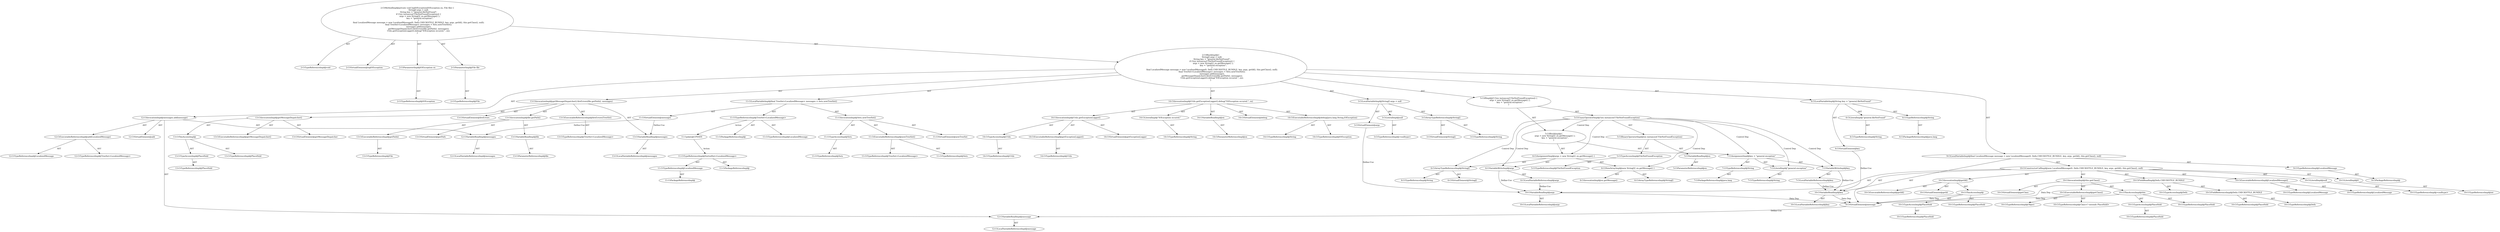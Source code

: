 digraph "logIOException#?,IOException,File" {
0 [label="2:CtTypeReferenceImpl@void" shape=ellipse]
1 [label="2:CtVirtualElement@logIOException" shape=ellipse]
2 [label="2:CtParameterImpl@IOException ex" shape=ellipse]
3 [label="2:CtTypeReferenceImpl@IOException" shape=ellipse]
4 [label="2:CtParameterImpl@File file" shape=ellipse]
5 [label="2:CtTypeReferenceImpl@File" shape=ellipse]
6 [label="3:CtVirtualElement@String[]" shape=ellipse]
7 [label="3:CtArrayTypeReferenceImpl@String[]" shape=ellipse]
8 [label="3:CtTypeReferenceImpl@String" shape=ellipse]
9 [label="3:CtLiteralImpl@null" shape=ellipse]
10 [label="3:CtTypeReferenceImpl@<nulltype>" shape=ellipse]
11 [label="3:CtVirtualElement@args" shape=ellipse]
12 [label="3:CtLocalVariableImpl@String[] args = null" shape=ellipse]
13 [label="4:CtTypeReferenceImpl@String" shape=ellipse]
14 [label="4:CtPackageReferenceImpl@java.lang" shape=ellipse]
15 [label="4:CtLiteralImpl@\"general.fileNotFound\"" shape=ellipse]
16 [label="4:CtTypeReferenceImpl@String" shape=ellipse]
17 [label="4:CtVirtualElement@key" shape=ellipse]
18 [label="4:CtLocalVariableImpl@String key = \"general.fileNotFound\"" shape=ellipse]
19 [label="5:CtVariableReadImpl@ex" shape=ellipse]
20 [label="5:CtParameterReferenceImpl@ex" shape=ellipse]
21 [label="5:CtTypeAccessImpl@FileNotFoundException" shape=ellipse]
22 [label="5:CtTypeReferenceImpl@FileNotFoundException" shape=ellipse]
23 [label="5:CtBinaryOperatorImpl@(ex instanceof FileNotFoundException)" shape=ellipse]
24 [label="5:CtUnaryOperatorImpl@!(ex instanceof FileNotFoundException)" shape=ellipse]
25 [label="6:CtVariableWriteImpl@args" shape=ellipse]
26 [label="6:CtLocalVariableReferenceImpl@args" shape=ellipse]
27 [label="6:CtNewArrayImpl@new String[]\{ ex.getMessage() \}" shape=ellipse]
28 [label="6:CtArrayTypeReferenceImpl@String[]" shape=ellipse]
29 [label="6:CtInvocationImpl@ex.getMessage()" shape=ellipse]
30 [label="6:CtVirtualElement@String[]" shape=ellipse]
31 [label="6:CtArrayTypeReferenceImpl@String[]" shape=ellipse]
32 [label="6:CtTypeReferenceImpl@String" shape=ellipse]
33 [label="6:CtAssignmentImpl@args = new String[]\{ ex.getMessage() \}" shape=ellipse]
34 [label="7:CtVariableWriteImpl@key" shape=ellipse]
35 [label="7:CtLocalVariableReferenceImpl@key" shape=ellipse]
36 [label="7:CtLiteralImpl@\"general.exception\"" shape=ellipse]
37 [label="7:CtTypeReferenceImpl@String" shape=ellipse]
38 [label="7:CtTypeReferenceImpl@String" shape=ellipse]
39 [label="7:CtPackageReferenceImpl@java.lang" shape=ellipse]
40 [label="7:CtAssignmentImpl@key = \"general.exception\"" shape=ellipse]
41 [label="5:CtBlockImpl@\{
    args = new String[]\{ ex.getMessage() \};
    key = \"general.exception\";
\}" shape=ellipse]
42 [label="5:CtIfImpl@if (!(ex instanceof FileNotFoundException)) \{
    args = new String[]\{ ex.getMessage() \};
    key = \"general.exception\";
\}" shape=ellipse]
43 [label="9:CtTypeReferenceImpl@LocalizedMessage" shape=ellipse]
44 [label="9:CtPackageReferenceImpl@" shape=ellipse]
45 [label="10:CtExecutableReferenceImpl@LocalizedMessage()" shape=ellipse]
46 [label="10:CtTypeReferenceImpl@LocalizedMessage" shape=ellipse]
47 [label="10:CtTypeReferenceImpl@LocalizedMessage" shape=ellipse]
48 [label="10:CtLiteralImpl@0" shape=ellipse]
49 [label="10:CtTypeReferenceImpl@int" shape=ellipse]
50 [label="10:CtFieldReferenceImpl@Defn.CHECKSTYLE_BUNDLE" shape=ellipse]
51 [label="10:CtTypeReferenceImpl@Defn" shape=ellipse]
52 [label="10:CtTypeReferenceImpl@PlaceHold" shape=ellipse]
53 [label="10:CtFieldReadImpl@Defn.CHECKSTYLE_BUNDLE" shape=ellipse]
54 [label="10:CtTypeAccessImpl@Defn" shape=ellipse]
55 [label="10:CtVariableReadImpl@key" shape=ellipse]
56 [label="10:CtLocalVariableReferenceImpl@key" shape=ellipse]
57 [label="10:CtVariableReadImpl@args" shape=ellipse]
58 [label="10:CtLocalVariableReferenceImpl@args" shape=ellipse]
59 [label="10:CtExecutableReferenceImpl@getId()" shape=ellipse]
60 [label="10:CtVirtualElement@getId" shape=ellipse]
61 [label="10:CtTypeAccessImpl@PlaceHold" shape=ellipse]
62 [label="10:CtTypeReferenceImpl@PlaceHold" shape=ellipse]
63 [label="10:CtThisAccessImpl@" shape=ellipse]
64 [label="10:CtTypeReferenceImpl@PlaceHold" shape=ellipse]
65 [label="10:CtInvocationImpl@getId()" shape=ellipse]
66 [label="10:CtExecutableReferenceImpl@getClass()" shape=ellipse]
67 [label="10:CtTypeReferenceImpl@Object" shape=ellipse]
68 [label="10:CtTypeReferenceImpl@Class<? extends PlaceHold>" shape=ellipse]
69 [label="10:CtVirtualElement@getClass" shape=ellipse]
70 [label="10:CtTypeAccessImpl@PlaceHold" shape=ellipse]
71 [label="10:CtTypeReferenceImpl@PlaceHold" shape=ellipse]
72 [label="10:CtThisAccessImpl@this" shape=ellipse]
73 [label="10:CtTypeReferenceImpl@PlaceHold" shape=ellipse]
74 [label="10:CtInvocationImpl@this.getClass()" shape=ellipse]
75 [label="10:CtLiteralImpl@null" shape=ellipse]
76 [label="10:CtTypeReferenceImpl@<nulltype>" shape=ellipse]
77 [label="10:CtConstructorCallImpl@new LocalizedMessage(0, Defn.CHECKSTYLE_BUNDLE, key, args, getId(), this.getClass(), null)" shape=ellipse]
78 [label="9:CtVirtualElement@message" shape=ellipse]
79 [label="9:CtLocalVariableImpl@final LocalizedMessage message = new LocalizedMessage(0, Defn.CHECKSTYLE_BUNDLE, key, args, getId(), this.getClass(), null)" shape=ellipse]
80 [label="11:CtTypeReferenceImpl@TreeSet<LocalizedMessage>" shape=ellipse]
81 [label="11:CtPackageReferenceImpl@" shape=ellipse]
82 [label="11:CtTypeReferenceImpl@LocalizedMessage" shape=ellipse]
83 [label="11:CtExecutableReferenceImpl@newTreeSet()" shape=ellipse]
84 [label="11:CtTypeReferenceImpl@Sets" shape=ellipse]
85 [label="11:CtTypeReferenceImpl@TreeSet<LocalizedMessage>" shape=ellipse]
86 [label="11:CtVirtualElement@newTreeSet" shape=ellipse]
87 [label="11:CtTypeAccessImpl@Sets" shape=ellipse]
88 [label="11:CtTypeReferenceImpl@Sets" shape=ellipse]
89 [label="11:CtInvocationImpl@Sets.newTreeSet()" shape=ellipse]
90 [label="11:CtVirtualElement@messages" shape=ellipse]
91 [label="11:CtLocalVariableImpl@final TreeSet<LocalizedMessage> messages = Sets.newTreeSet()" shape=ellipse]
92 [label="12:CtExecutableReferenceImpl@add(LocalizedMessage)" shape=ellipse]
93 [label="12:CtTypeReferenceImpl@TreeSet<LocalizedMessage>" shape=ellipse]
94 [label="12:CtTypeReferenceImpl@LocalizedMessage" shape=ellipse]
95 [label="12:CtVirtualElement@add" shape=ellipse]
96 [label="12:CtVariableReadImpl@messages" shape=ellipse]
97 [label="12:CtLocalVariableReferenceImpl@messages" shape=ellipse]
98 [label="12:CtVariableReadImpl@message" shape=ellipse]
99 [label="12:CtLocalVariableReferenceImpl@message" shape=ellipse]
100 [label="12:CtInvocationImpl@messages.add(message)" shape=ellipse]
101 [label="13:CtExecutableReferenceImpl@fireErrors(TreeSet)" shape=ellipse]
102 [label="13:CtTypeReferenceImpl@TreeSet<LocalizedMessage>" shape=ellipse]
103 [label="13:CtVirtualElement@fireErrors" shape=ellipse]
104 [label="13:CtExecutableReferenceImpl@getMessageDispatcher()" shape=ellipse]
105 [label="13:CtVirtualElement@getMessageDispatcher" shape=ellipse]
106 [label="13:CtTypeAccessImpl@PlaceHold" shape=ellipse]
107 [label="13:CtTypeReferenceImpl@PlaceHold" shape=ellipse]
108 [label="13:CtThisAccessImpl@" shape=ellipse]
109 [label="13:CtTypeReferenceImpl@PlaceHold" shape=ellipse]
110 [label="13:CtInvocationImpl@getMessageDispatcher()" shape=ellipse]
111 [label="13:CtExecutableReferenceImpl@getPath()" shape=ellipse]
112 [label="13:CtTypeReferenceImpl@File" shape=ellipse]
113 [label="13:CtVirtualElement@getPath" shape=ellipse]
114 [label="13:CtVariableReadImpl@file" shape=ellipse]
115 [label="13:CtParameterReferenceImpl@file" shape=ellipse]
116 [label="13:CtInvocationImpl@file.getPath()" shape=ellipse]
117 [label="13:CtVariableReadImpl@messages" shape=ellipse]
118 [label="13:CtLocalVariableReferenceImpl@messages" shape=ellipse]
119 [label="13:CtInvocationImpl@getMessageDispatcher().fireErrors(file.getPath(), messages)" shape=ellipse]
120 [label="14:CtExecutableReferenceImpl@debug(java.lang.String,IOException)" shape=ellipse]
121 [label="14:CtTypeReferenceImpl@String" shape=ellipse]
122 [label="14:CtTypeReferenceImpl@IOException" shape=ellipse]
123 [label="14:CtVirtualElement@debug" shape=ellipse]
124 [label="14:CtExecutableReferenceImpl@getExceptionLogger()" shape=ellipse]
125 [label="14:CtTypeReferenceImpl@Utils" shape=ellipse]
126 [label="14:CtVirtualElement@getExceptionLogger" shape=ellipse]
127 [label="14:CtTypeAccessImpl@Utils" shape=ellipse]
128 [label="14:CtTypeReferenceImpl@Utils" shape=ellipse]
129 [label="14:CtInvocationImpl@Utils.getExceptionLogger()" shape=ellipse]
130 [label="14:CtLiteralImpl@\"IOException occured.\"" shape=ellipse]
131 [label="14:CtTypeReferenceImpl@String" shape=ellipse]
132 [label="14:CtVariableReadImpl@ex" shape=ellipse]
133 [label="14:CtParameterReferenceImpl@ex" shape=ellipse]
134 [label="14:CtInvocationImpl@Utils.getExceptionLogger().debug(\"IOException occured.\", ex)" shape=ellipse]
135 [label="2:CtBlockImpl@\{
    String[] args = null;
    String key = \"general.fileNotFound\";
    if (!(ex instanceof FileNotFoundException)) \{
        args = new String[]\{ ex.getMessage() \};
        key = \"general.exception\";
    \}
    final LocalizedMessage message = new LocalizedMessage(0, Defn.CHECKSTYLE_BUNDLE, key, args, getId(), this.getClass(), null);
    final TreeSet<LocalizedMessage> messages = Sets.newTreeSet();
    messages.add(message);
    getMessageDispatcher().fireErrors(file.getPath(), messages);
    Utils.getExceptionLogger().debug(\"IOException occured.\", ex);
\}" shape=ellipse]
136 [label="2:CtMethodImpl@private void logIOException(IOException ex, File file) \{
    String[] args = null;
    String key = \"general.fileNotFound\";
    if (!(ex instanceof FileNotFoundException)) \{
        args = new String[]\{ ex.getMessage() \};
        key = \"general.exception\";
    \}
    final LocalizedMessage message = new LocalizedMessage(0, Defn.CHECKSTYLE_BUNDLE, key, args, getId(), this.getClass(), null);
    final TreeSet<LocalizedMessage> messages = Sets.newTreeSet();
    messages.add(message);
    getMessageDispatcher().fireErrors(file.getPath(), messages);
    Utils.getExceptionLogger().debug(\"IOException occured.\", ex);
\}" shape=ellipse]
137 [label="11:Update@UPDATE" shape=ellipse]
138 [label="11:CtPackageReferenceImpl@" shape=ellipse]
139 [label="11:CtPackageReferenceImpl@" shape=ellipse]
140 [label="11:CtTypeReferenceImpl@LocalizedMessage" shape=ellipse]
141 [label="11:CtTypeReferenceImpl@SortedSet<LocalizedMessage>" shape=ellipse]
2 -> 3 [label="AST"];
4 -> 5 [label="AST"];
7 -> 6 [label="AST"];
7 -> 8 [label="AST"];
9 -> 10 [label="AST"];
11 -> 57 [label="Define-Use"];
12 -> 11 [label="AST"];
12 -> 7 [label="AST"];
12 -> 9 [label="AST"];
13 -> 14 [label="AST"];
15 -> 16 [label="AST"];
17 -> 55 [label="Define-Use"];
18 -> 17 [label="AST"];
18 -> 13 [label="AST"];
18 -> 15 [label="AST"];
19 -> 20 [label="AST"];
21 -> 22 [label="AST"];
23 -> 19 [label="AST"];
23 -> 21 [label="AST"];
24 -> 23 [label="AST"];
24 -> 41 [label="Control Dep"];
24 -> 33 [label="Control Dep"];
24 -> 25 [label="Control Dep"];
24 -> 27 [label="Control Dep"];
24 -> 31 [label="Control Dep"];
24 -> 40 [label="Control Dep"];
24 -> 34 [label="Control Dep"];
24 -> 36 [label="Control Dep"];
25 -> 26 [label="AST"];
25 -> 57 [label="Define-Use"];
26 -> 57 [label="Define-Use"];
27 -> 28 [label="AST"];
27 -> 29 [label="AST"];
31 -> 30 [label="AST"];
31 -> 32 [label="AST"];
33 -> 31 [label="AST"];
33 -> 25 [label="AST"];
33 -> 27 [label="AST"];
34 -> 35 [label="AST"];
34 -> 55 [label="Define-Use"];
35 -> 55 [label="Define-Use"];
36 -> 37 [label="AST"];
38 -> 39 [label="AST"];
40 -> 38 [label="AST"];
40 -> 34 [label="AST"];
40 -> 36 [label="AST"];
41 -> 33 [label="AST"];
41 -> 40 [label="AST"];
42 -> 24 [label="AST"];
42 -> 41 [label="AST"];
43 -> 44 [label="AST"];
45 -> 46 [label="AST"];
45 -> 47 [label="AST"];
48 -> 49 [label="AST"];
50 -> 51 [label="AST"];
50 -> 52 [label="AST"];
53 -> 54 [label="AST"];
53 -> 50 [label="AST"];
53 -> 78 [label="Data Dep"];
55 -> 56 [label="AST"];
55 -> 78 [label="Data Dep"];
57 -> 58 [label="AST"];
57 -> 78 [label="Data Dep"];
61 -> 62 [label="AST"];
63 -> 64 [label="AST"];
63 -> 61 [label="AST"];
63 -> 78 [label="Data Dep"];
65 -> 60 [label="AST"];
65 -> 63 [label="AST"];
65 -> 59 [label="AST"];
66 -> 67 [label="AST"];
66 -> 68 [label="AST"];
70 -> 71 [label="AST"];
72 -> 73 [label="AST"];
72 -> 70 [label="AST"];
72 -> 78 [label="Data Dep"];
74 -> 69 [label="AST"];
74 -> 72 [label="AST"];
74 -> 66 [label="AST"];
75 -> 76 [label="AST"];
77 -> 45 [label="AST"];
77 -> 48 [label="AST"];
77 -> 53 [label="AST"];
77 -> 55 [label="AST"];
77 -> 57 [label="AST"];
77 -> 65 [label="AST"];
77 -> 74 [label="AST"];
77 -> 75 [label="AST"];
78 -> 98 [label="Define-Use"];
79 -> 78 [label="AST"];
79 -> 43 [label="AST"];
79 -> 77 [label="AST"];
80 -> 81 [label="AST"];
80 -> 82 [label="AST"];
80 -> 137 [label="Action"];
83 -> 84 [label="AST"];
83 -> 85 [label="AST"];
87 -> 88 [label="AST"];
89 -> 86 [label="AST"];
89 -> 87 [label="AST"];
89 -> 83 [label="AST"];
90 -> 96 [label="Define-Use"];
90 -> 117 [label="Define-Use"];
91 -> 90 [label="AST"];
91 -> 80 [label="AST"];
91 -> 89 [label="AST"];
92 -> 93 [label="AST"];
92 -> 94 [label="AST"];
96 -> 97 [label="AST"];
98 -> 99 [label="AST"];
100 -> 95 [label="AST"];
100 -> 96 [label="AST"];
100 -> 92 [label="AST"];
100 -> 98 [label="AST"];
101 -> 102 [label="AST"];
106 -> 107 [label="AST"];
108 -> 109 [label="AST"];
108 -> 106 [label="AST"];
110 -> 105 [label="AST"];
110 -> 108 [label="AST"];
110 -> 104 [label="AST"];
111 -> 112 [label="AST"];
114 -> 115 [label="AST"];
116 -> 113 [label="AST"];
116 -> 114 [label="AST"];
116 -> 111 [label="AST"];
117 -> 118 [label="AST"];
119 -> 103 [label="AST"];
119 -> 110 [label="AST"];
119 -> 101 [label="AST"];
119 -> 116 [label="AST"];
119 -> 117 [label="AST"];
120 -> 121 [label="AST"];
120 -> 122 [label="AST"];
124 -> 125 [label="AST"];
127 -> 128 [label="AST"];
129 -> 126 [label="AST"];
129 -> 127 [label="AST"];
129 -> 124 [label="AST"];
130 -> 131 [label="AST"];
132 -> 133 [label="AST"];
134 -> 123 [label="AST"];
134 -> 129 [label="AST"];
134 -> 120 [label="AST"];
134 -> 130 [label="AST"];
134 -> 132 [label="AST"];
135 -> 12 [label="AST"];
135 -> 18 [label="AST"];
135 -> 42 [label="AST"];
135 -> 79 [label="AST"];
135 -> 91 [label="AST"];
135 -> 100 [label="AST"];
135 -> 119 [label="AST"];
135 -> 134 [label="AST"];
136 -> 1 [label="AST"];
136 -> 0 [label="AST"];
136 -> 2 [label="AST"];
136 -> 4 [label="AST"];
136 -> 135 [label="AST"];
137 -> 141 [label="Action"];
140 -> 139 [label="AST"];
141 -> 138 [label="AST"];
141 -> 140 [label="AST"];
}